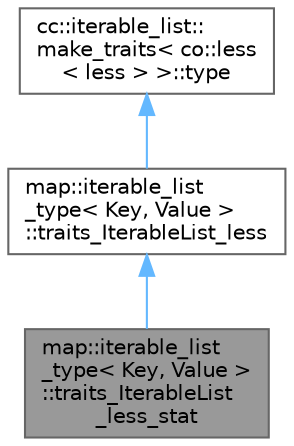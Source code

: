 digraph "map::iterable_list_type&lt; Key, Value &gt;::traits_IterableList_less_stat"
{
 // LATEX_PDF_SIZE
  bgcolor="transparent";
  edge [fontname=Helvetica,fontsize=10,labelfontname=Helvetica,labelfontsize=10];
  node [fontname=Helvetica,fontsize=10,shape=box,height=0.2,width=0.4];
  Node1 [id="Node000001",label="map::iterable_list\l_type\< Key, Value \>\l::traits_IterableList\l_less_stat",height=0.2,width=0.4,color="gray40", fillcolor="grey60", style="filled", fontcolor="black",tooltip=" "];
  Node2 -> Node1 [id="edge3_Node000001_Node000002",dir="back",color="steelblue1",style="solid",tooltip=" "];
  Node2 [id="Node000002",label="map::iterable_list\l_type\< Key, Value \>\l::traits_IterableList_less",height=0.2,width=0.4,color="gray40", fillcolor="white", style="filled",URL="$structmap_1_1iterable__list__type_1_1traits___iterable_list__less.html",tooltip=" "];
  Node3 -> Node2 [id="edge4_Node000002_Node000003",dir="back",color="steelblue1",style="solid",tooltip=" "];
  Node3 [id="Node000003",label="cc::iterable_list::\lmake_traits\< co::less\l\< less \> \>::type",height=0.2,width=0.4,color="gray40", fillcolor="white", style="filled",tooltip=" "];
}
